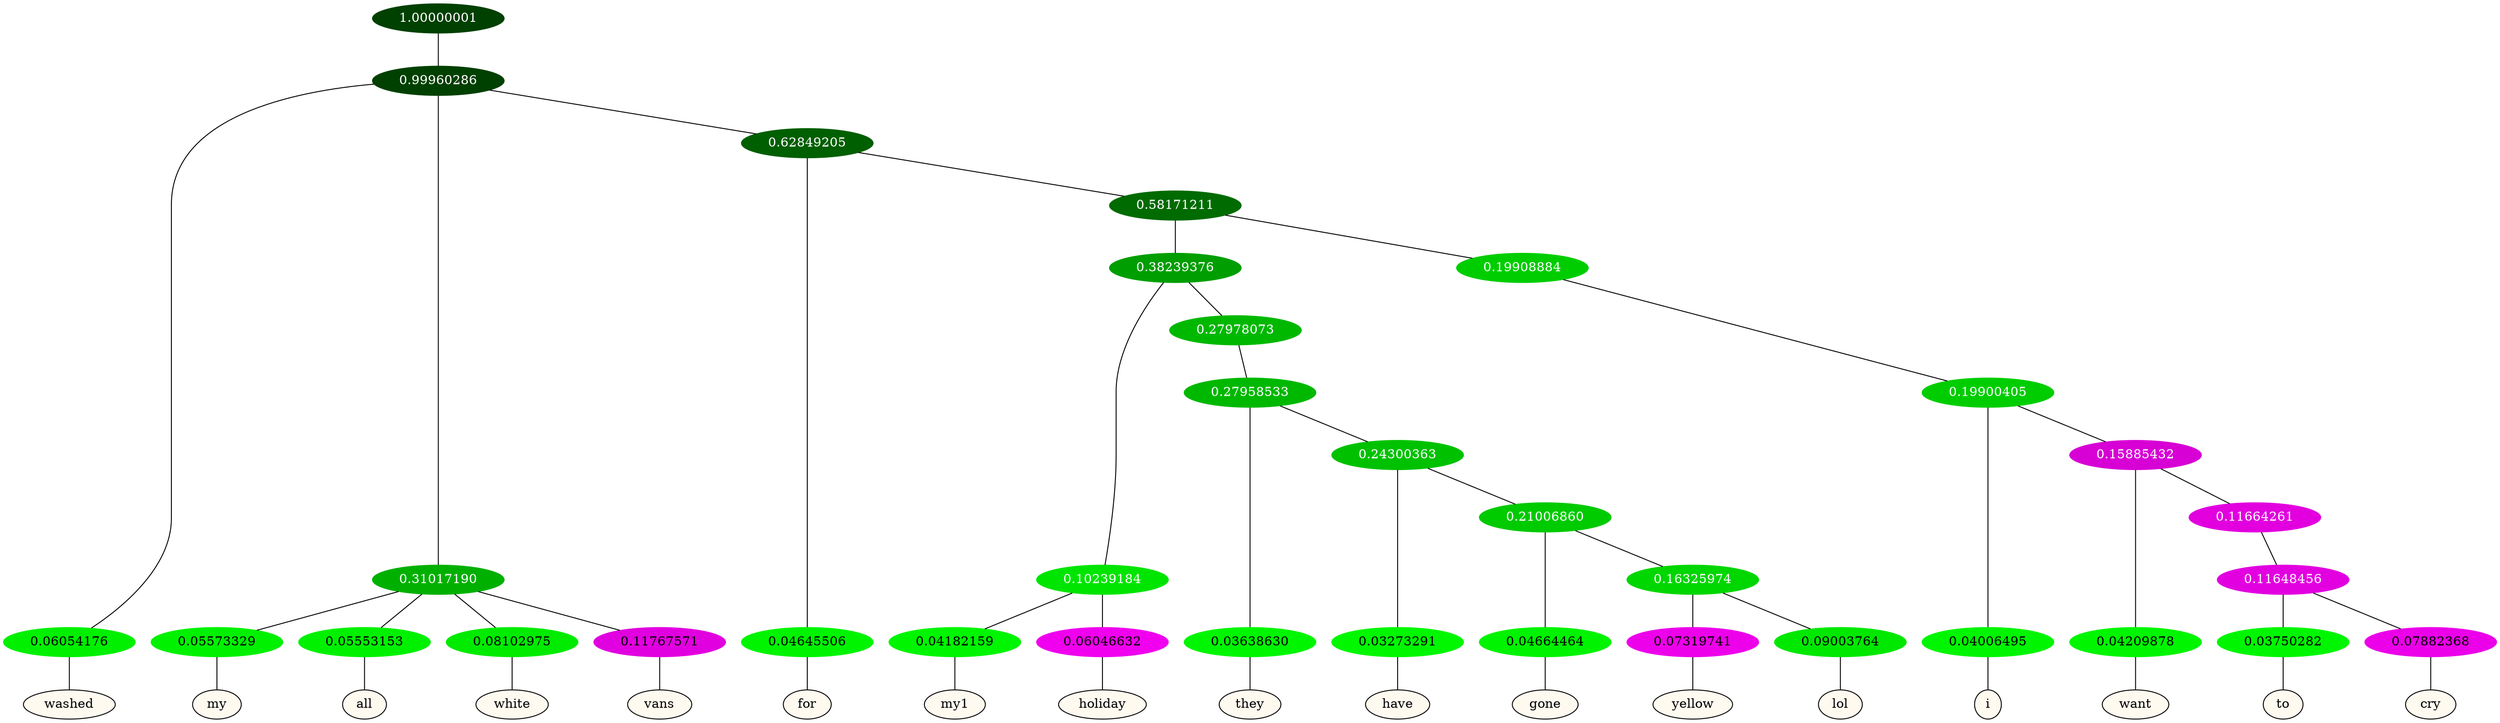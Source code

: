 graph {
	node [format=png height=0.15 nodesep=0.001 ordering=out overlap=prism overlap_scaling=0.01 ranksep=0.001 ratio=0.2 style=filled width=0.15]
	{
		rank=same
		a_w_2 [label=washed color=black fillcolor=floralwhite style="filled,solid"]
		a_w_5 [label=my color=black fillcolor=floralwhite style="filled,solid"]
		a_w_6 [label=all color=black fillcolor=floralwhite style="filled,solid"]
		a_w_7 [label=white color=black fillcolor=floralwhite style="filled,solid"]
		a_w_8 [label=vans color=black fillcolor=floralwhite style="filled,solid"]
		a_w_9 [label=for color=black fillcolor=floralwhite style="filled,solid"]
		a_w_16 [label=my1 color=black fillcolor=floralwhite style="filled,solid"]
		a_w_17 [label=holiday color=black fillcolor=floralwhite style="filled,solid"]
		a_w_21 [label=they color=black fillcolor=floralwhite style="filled,solid"]
		a_w_25 [label=have color=black fillcolor=floralwhite style="filled,solid"]
		a_w_28 [label=gone color=black fillcolor=floralwhite style="filled,solid"]
		a_w_32 [label=yellow color=black fillcolor=floralwhite style="filled,solid"]
		a_w_33 [label=lol color=black fillcolor=floralwhite style="filled,solid"]
		a_w_19 [label=i color=black fillcolor=floralwhite style="filled,solid"]
		a_w_23 [label=want color=black fillcolor=floralwhite style="filled,solid"]
		a_w_30 [label=to color=black fillcolor=floralwhite style="filled,solid"]
		a_w_31 [label=cry color=black fillcolor=floralwhite style="filled,solid"]
	}
	a_n_2 -- a_w_2
	a_n_5 -- a_w_5
	a_n_6 -- a_w_6
	a_n_7 -- a_w_7
	a_n_8 -- a_w_8
	a_n_9 -- a_w_9
	a_n_16 -- a_w_16
	a_n_17 -- a_w_17
	a_n_21 -- a_w_21
	a_n_25 -- a_w_25
	a_n_28 -- a_w_28
	a_n_32 -- a_w_32
	a_n_33 -- a_w_33
	a_n_19 -- a_w_19
	a_n_23 -- a_w_23
	a_n_30 -- a_w_30
	a_n_31 -- a_w_31
	{
		rank=same
		a_n_2 [label=0.06054176 color="0.334 1.000 0.939" fontcolor=black]
		a_n_5 [label=0.05573329 color="0.334 1.000 0.944" fontcolor=black]
		a_n_6 [label=0.05553153 color="0.334 1.000 0.944" fontcolor=black]
		a_n_7 [label=0.08102975 color="0.334 1.000 0.919" fontcolor=black]
		a_n_8 [label=0.11767571 color="0.835 1.000 0.882" fontcolor=black]
		a_n_9 [label=0.04645506 color="0.334 1.000 0.954" fontcolor=black]
		a_n_16 [label=0.04182159 color="0.334 1.000 0.958" fontcolor=black]
		a_n_17 [label=0.06046632 color="0.835 1.000 0.940" fontcolor=black]
		a_n_21 [label=0.03638630 color="0.334 1.000 0.964" fontcolor=black]
		a_n_25 [label=0.03273291 color="0.334 1.000 0.967" fontcolor=black]
		a_n_28 [label=0.04664464 color="0.334 1.000 0.953" fontcolor=black]
		a_n_32 [label=0.07319741 color="0.835 1.000 0.927" fontcolor=black]
		a_n_33 [label=0.09003764 color="0.334 1.000 0.910" fontcolor=black]
		a_n_19 [label=0.04006495 color="0.334 1.000 0.960" fontcolor=black]
		a_n_23 [label=0.04209878 color="0.334 1.000 0.958" fontcolor=black]
		a_n_30 [label=0.03750282 color="0.334 1.000 0.962" fontcolor=black]
		a_n_31 [label=0.07882368 color="0.835 1.000 0.921" fontcolor=black]
	}
	a_n_0 [label=1.00000001 color="0.334 1.000 0.250" fontcolor=grey99]
	a_n_1 [label=0.99960286 color="0.334 1.000 0.250" fontcolor=grey99]
	a_n_0 -- a_n_1
	a_n_1 -- a_n_2
	a_n_3 [label=0.31017190 color="0.334 1.000 0.690" fontcolor=grey99]
	a_n_1 -- a_n_3
	a_n_4 [label=0.62849205 color="0.334 1.000 0.372" fontcolor=grey99]
	a_n_1 -- a_n_4
	a_n_3 -- a_n_5
	a_n_3 -- a_n_6
	a_n_3 -- a_n_7
	a_n_3 -- a_n_8
	a_n_4 -- a_n_9
	a_n_10 [label=0.58171211 color="0.334 1.000 0.418" fontcolor=grey99]
	a_n_4 -- a_n_10
	a_n_11 [label=0.38239376 color="0.334 1.000 0.618" fontcolor=grey99]
	a_n_10 -- a_n_11
	a_n_12 [label=0.19908884 color="0.334 1.000 0.801" fontcolor=grey99]
	a_n_10 -- a_n_12
	a_n_13 [label=0.10239184 color="0.334 1.000 0.898" fontcolor=grey99]
	a_n_11 -- a_n_13
	a_n_14 [label=0.27978073 color="0.334 1.000 0.720" fontcolor=grey99]
	a_n_11 -- a_n_14
	a_n_15 [label=0.19900405 color="0.334 1.000 0.801" fontcolor=grey99]
	a_n_12 -- a_n_15
	a_n_13 -- a_n_16
	a_n_13 -- a_n_17
	a_n_18 [label=0.27958533 color="0.334 1.000 0.720" fontcolor=grey99]
	a_n_14 -- a_n_18
	a_n_15 -- a_n_19
	a_n_20 [label=0.15885432 color="0.835 1.000 0.841" fontcolor=grey99]
	a_n_15 -- a_n_20
	a_n_18 -- a_n_21
	a_n_22 [label=0.24300363 color="0.334 1.000 0.757" fontcolor=grey99]
	a_n_18 -- a_n_22
	a_n_20 -- a_n_23
	a_n_24 [label=0.11664261 color="0.835 1.000 0.883" fontcolor=grey99]
	a_n_20 -- a_n_24
	a_n_22 -- a_n_25
	a_n_26 [label=0.21006860 color="0.334 1.000 0.790" fontcolor=grey99]
	a_n_22 -- a_n_26
	a_n_27 [label=0.11648456 color="0.835 1.000 0.884" fontcolor=grey99]
	a_n_24 -- a_n_27
	a_n_26 -- a_n_28
	a_n_29 [label=0.16325974 color="0.334 1.000 0.837" fontcolor=grey99]
	a_n_26 -- a_n_29
	a_n_27 -- a_n_30
	a_n_27 -- a_n_31
	a_n_29 -- a_n_32
	a_n_29 -- a_n_33
}
